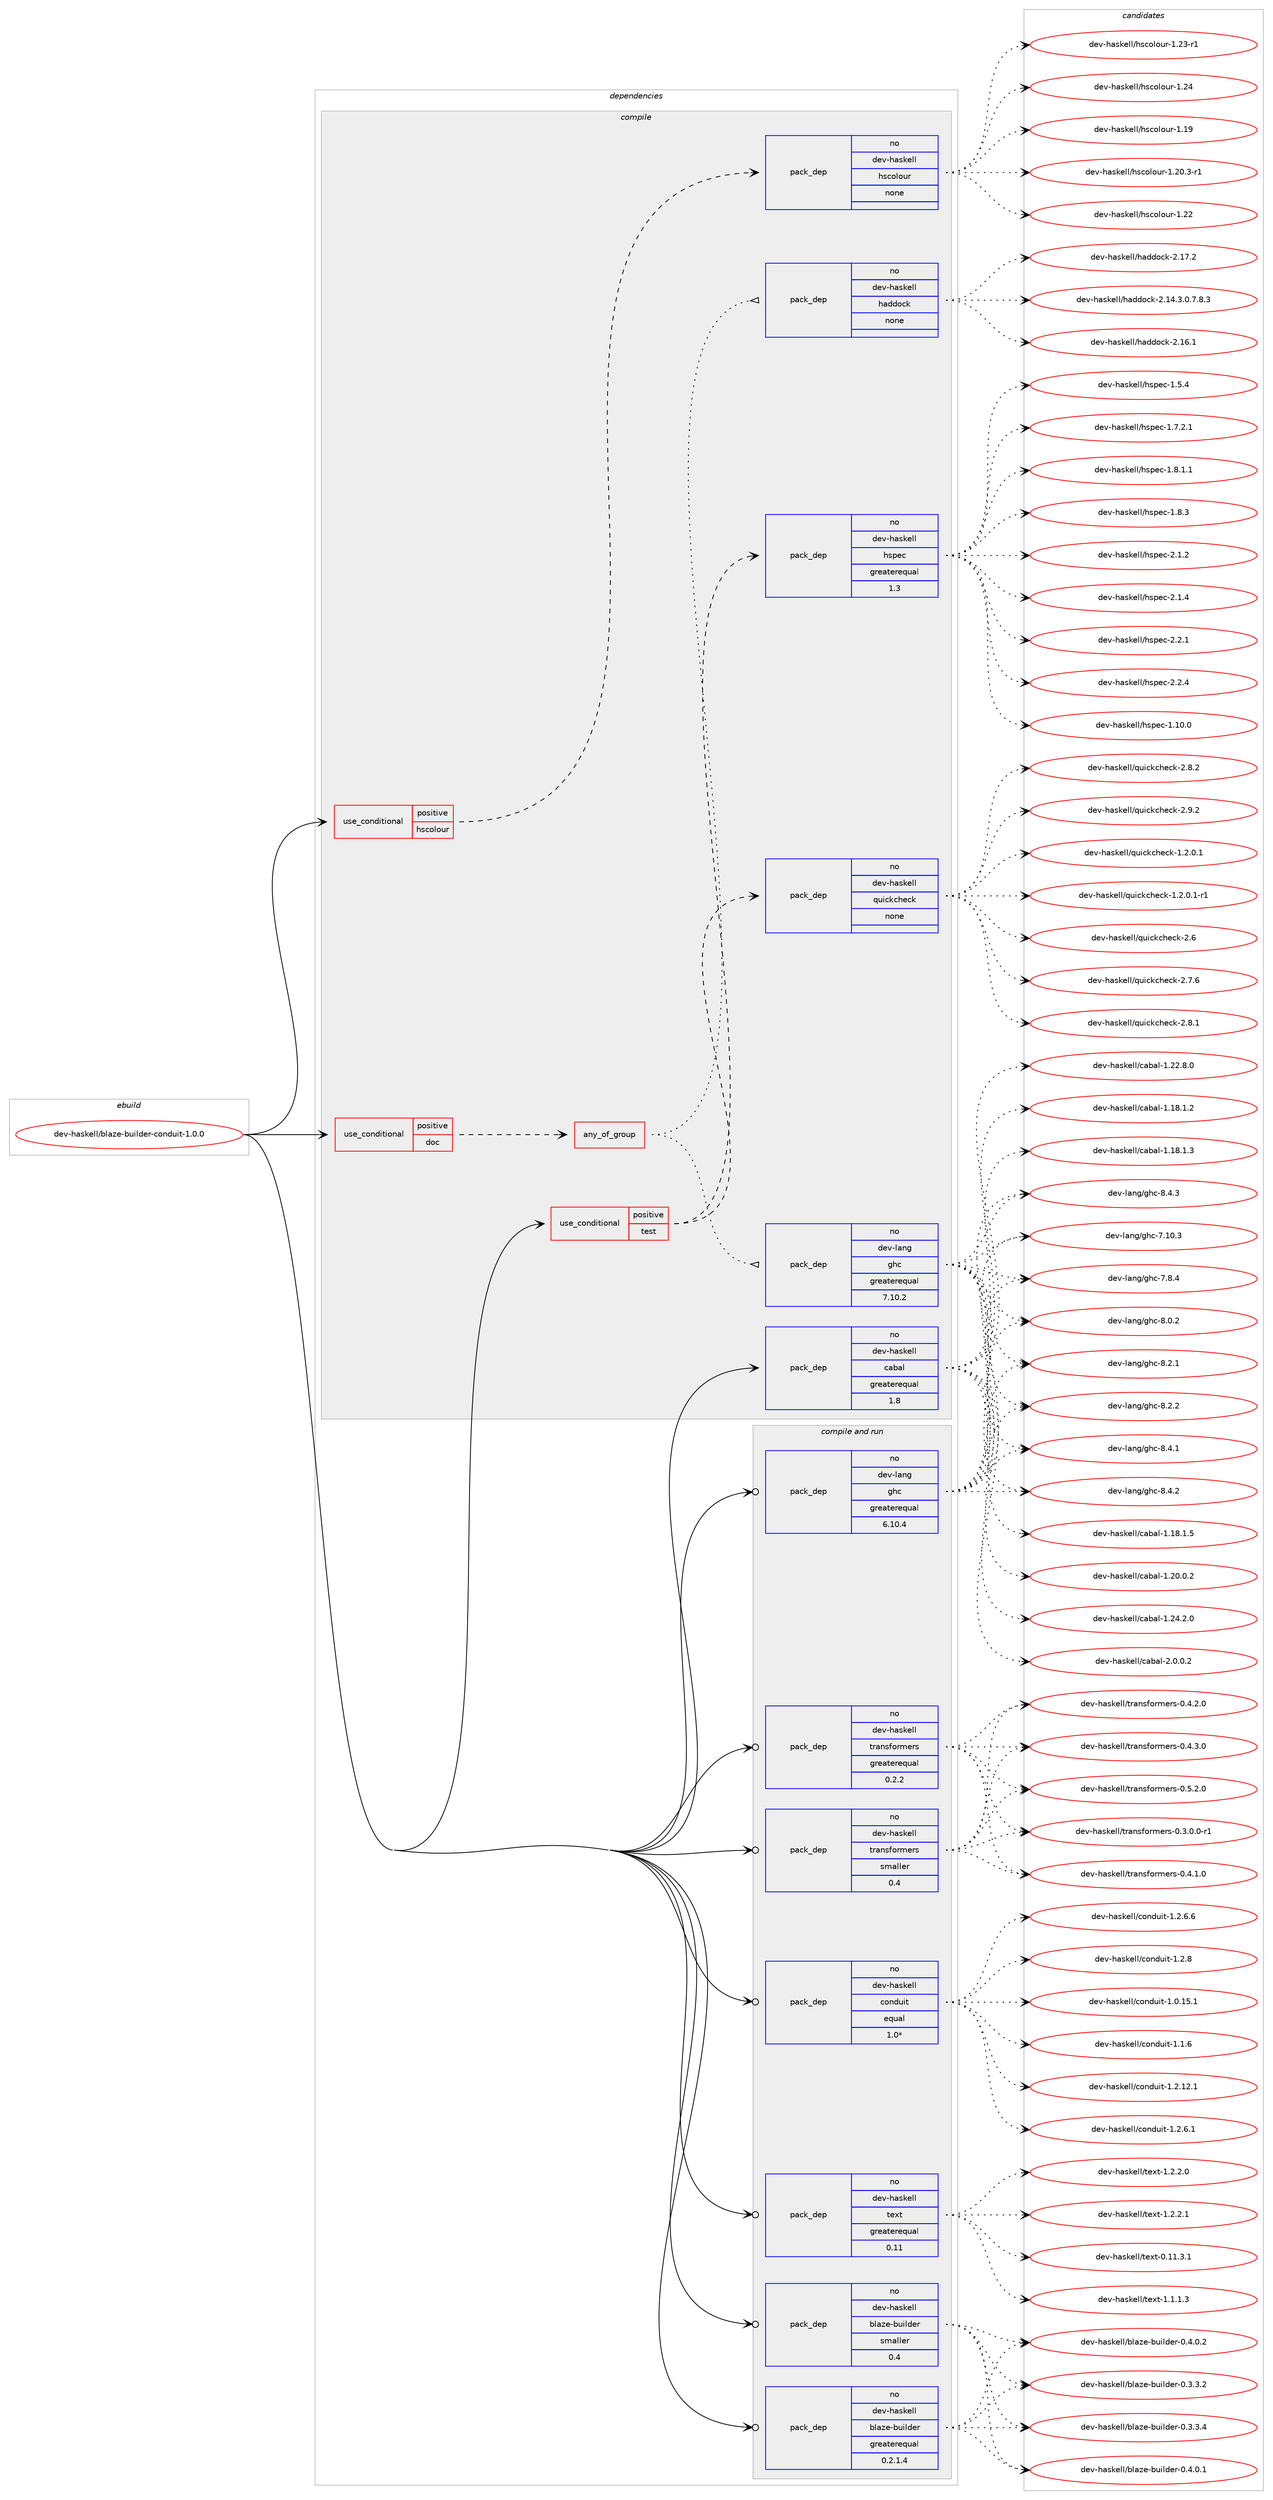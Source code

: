 digraph prolog {

# *************
# Graph options
# *************

newrank=true;
concentrate=true;
compound=true;
graph [rankdir=LR,fontname=Helvetica,fontsize=10,ranksep=1.5];#, ranksep=2.5, nodesep=0.2];
edge  [arrowhead=vee];
node  [fontname=Helvetica,fontsize=10];

# **********
# The ebuild
# **********

subgraph cluster_leftcol {
color=gray;
rank=same;
label=<<i>ebuild</i>>;
id [label="dev-haskell/blaze-builder-conduit-1.0.0", color=red, width=4, href="../dev-haskell/blaze-builder-conduit-1.0.0.svg"];
}

# ****************
# The dependencies
# ****************

subgraph cluster_midcol {
color=gray;
label=<<i>dependencies</i>>;
subgraph cluster_compile {
fillcolor="#eeeeee";
style=filled;
label=<<i>compile</i>>;
subgraph cond358761 {
dependency1327294 [label=<<TABLE BORDER="0" CELLBORDER="1" CELLSPACING="0" CELLPADDING="4"><TR><TD ROWSPAN="3" CELLPADDING="10">use_conditional</TD></TR><TR><TD>positive</TD></TR><TR><TD>doc</TD></TR></TABLE>>, shape=none, color=red];
subgraph any20592 {
dependency1327295 [label=<<TABLE BORDER="0" CELLBORDER="1" CELLSPACING="0" CELLPADDING="4"><TR><TD CELLPADDING="10">any_of_group</TD></TR></TABLE>>, shape=none, color=red];subgraph pack947389 {
dependency1327296 [label=<<TABLE BORDER="0" CELLBORDER="1" CELLSPACING="0" CELLPADDING="4" WIDTH="220"><TR><TD ROWSPAN="6" CELLPADDING="30">pack_dep</TD></TR><TR><TD WIDTH="110">no</TD></TR><TR><TD>dev-haskell</TD></TR><TR><TD>haddock</TD></TR><TR><TD>none</TD></TR><TR><TD></TD></TR></TABLE>>, shape=none, color=blue];
}
dependency1327295:e -> dependency1327296:w [weight=20,style="dotted",arrowhead="oinv"];
subgraph pack947390 {
dependency1327297 [label=<<TABLE BORDER="0" CELLBORDER="1" CELLSPACING="0" CELLPADDING="4" WIDTH="220"><TR><TD ROWSPAN="6" CELLPADDING="30">pack_dep</TD></TR><TR><TD WIDTH="110">no</TD></TR><TR><TD>dev-lang</TD></TR><TR><TD>ghc</TD></TR><TR><TD>greaterequal</TD></TR><TR><TD>7.10.2</TD></TR></TABLE>>, shape=none, color=blue];
}
dependency1327295:e -> dependency1327297:w [weight=20,style="dotted",arrowhead="oinv"];
}
dependency1327294:e -> dependency1327295:w [weight=20,style="dashed",arrowhead="vee"];
}
id:e -> dependency1327294:w [weight=20,style="solid",arrowhead="vee"];
subgraph cond358762 {
dependency1327298 [label=<<TABLE BORDER="0" CELLBORDER="1" CELLSPACING="0" CELLPADDING="4"><TR><TD ROWSPAN="3" CELLPADDING="10">use_conditional</TD></TR><TR><TD>positive</TD></TR><TR><TD>hscolour</TD></TR></TABLE>>, shape=none, color=red];
subgraph pack947391 {
dependency1327299 [label=<<TABLE BORDER="0" CELLBORDER="1" CELLSPACING="0" CELLPADDING="4" WIDTH="220"><TR><TD ROWSPAN="6" CELLPADDING="30">pack_dep</TD></TR><TR><TD WIDTH="110">no</TD></TR><TR><TD>dev-haskell</TD></TR><TR><TD>hscolour</TD></TR><TR><TD>none</TD></TR><TR><TD></TD></TR></TABLE>>, shape=none, color=blue];
}
dependency1327298:e -> dependency1327299:w [weight=20,style="dashed",arrowhead="vee"];
}
id:e -> dependency1327298:w [weight=20,style="solid",arrowhead="vee"];
subgraph cond358763 {
dependency1327300 [label=<<TABLE BORDER="0" CELLBORDER="1" CELLSPACING="0" CELLPADDING="4"><TR><TD ROWSPAN="3" CELLPADDING="10">use_conditional</TD></TR><TR><TD>positive</TD></TR><TR><TD>test</TD></TR></TABLE>>, shape=none, color=red];
subgraph pack947392 {
dependency1327301 [label=<<TABLE BORDER="0" CELLBORDER="1" CELLSPACING="0" CELLPADDING="4" WIDTH="220"><TR><TD ROWSPAN="6" CELLPADDING="30">pack_dep</TD></TR><TR><TD WIDTH="110">no</TD></TR><TR><TD>dev-haskell</TD></TR><TR><TD>hspec</TD></TR><TR><TD>greaterequal</TD></TR><TR><TD>1.3</TD></TR></TABLE>>, shape=none, color=blue];
}
dependency1327300:e -> dependency1327301:w [weight=20,style="dashed",arrowhead="vee"];
subgraph pack947393 {
dependency1327302 [label=<<TABLE BORDER="0" CELLBORDER="1" CELLSPACING="0" CELLPADDING="4" WIDTH="220"><TR><TD ROWSPAN="6" CELLPADDING="30">pack_dep</TD></TR><TR><TD WIDTH="110">no</TD></TR><TR><TD>dev-haskell</TD></TR><TR><TD>quickcheck</TD></TR><TR><TD>none</TD></TR><TR><TD></TD></TR></TABLE>>, shape=none, color=blue];
}
dependency1327300:e -> dependency1327302:w [weight=20,style="dashed",arrowhead="vee"];
}
id:e -> dependency1327300:w [weight=20,style="solid",arrowhead="vee"];
subgraph pack947394 {
dependency1327303 [label=<<TABLE BORDER="0" CELLBORDER="1" CELLSPACING="0" CELLPADDING="4" WIDTH="220"><TR><TD ROWSPAN="6" CELLPADDING="30">pack_dep</TD></TR><TR><TD WIDTH="110">no</TD></TR><TR><TD>dev-haskell</TD></TR><TR><TD>cabal</TD></TR><TR><TD>greaterequal</TD></TR><TR><TD>1.8</TD></TR></TABLE>>, shape=none, color=blue];
}
id:e -> dependency1327303:w [weight=20,style="solid",arrowhead="vee"];
}
subgraph cluster_compileandrun {
fillcolor="#eeeeee";
style=filled;
label=<<i>compile and run</i>>;
subgraph pack947395 {
dependency1327304 [label=<<TABLE BORDER="0" CELLBORDER="1" CELLSPACING="0" CELLPADDING="4" WIDTH="220"><TR><TD ROWSPAN="6" CELLPADDING="30">pack_dep</TD></TR><TR><TD WIDTH="110">no</TD></TR><TR><TD>dev-haskell</TD></TR><TR><TD>blaze-builder</TD></TR><TR><TD>greaterequal</TD></TR><TR><TD>0.2.1.4</TD></TR></TABLE>>, shape=none, color=blue];
}
id:e -> dependency1327304:w [weight=20,style="solid",arrowhead="odotvee"];
subgraph pack947396 {
dependency1327305 [label=<<TABLE BORDER="0" CELLBORDER="1" CELLSPACING="0" CELLPADDING="4" WIDTH="220"><TR><TD ROWSPAN="6" CELLPADDING="30">pack_dep</TD></TR><TR><TD WIDTH="110">no</TD></TR><TR><TD>dev-haskell</TD></TR><TR><TD>blaze-builder</TD></TR><TR><TD>smaller</TD></TR><TR><TD>0.4</TD></TR></TABLE>>, shape=none, color=blue];
}
id:e -> dependency1327305:w [weight=20,style="solid",arrowhead="odotvee"];
subgraph pack947397 {
dependency1327306 [label=<<TABLE BORDER="0" CELLBORDER="1" CELLSPACING="0" CELLPADDING="4" WIDTH="220"><TR><TD ROWSPAN="6" CELLPADDING="30">pack_dep</TD></TR><TR><TD WIDTH="110">no</TD></TR><TR><TD>dev-haskell</TD></TR><TR><TD>conduit</TD></TR><TR><TD>equal</TD></TR><TR><TD>1.0*</TD></TR></TABLE>>, shape=none, color=blue];
}
id:e -> dependency1327306:w [weight=20,style="solid",arrowhead="odotvee"];
subgraph pack947398 {
dependency1327307 [label=<<TABLE BORDER="0" CELLBORDER="1" CELLSPACING="0" CELLPADDING="4" WIDTH="220"><TR><TD ROWSPAN="6" CELLPADDING="30">pack_dep</TD></TR><TR><TD WIDTH="110">no</TD></TR><TR><TD>dev-haskell</TD></TR><TR><TD>text</TD></TR><TR><TD>greaterequal</TD></TR><TR><TD>0.11</TD></TR></TABLE>>, shape=none, color=blue];
}
id:e -> dependency1327307:w [weight=20,style="solid",arrowhead="odotvee"];
subgraph pack947399 {
dependency1327308 [label=<<TABLE BORDER="0" CELLBORDER="1" CELLSPACING="0" CELLPADDING="4" WIDTH="220"><TR><TD ROWSPAN="6" CELLPADDING="30">pack_dep</TD></TR><TR><TD WIDTH="110">no</TD></TR><TR><TD>dev-haskell</TD></TR><TR><TD>transformers</TD></TR><TR><TD>greaterequal</TD></TR><TR><TD>0.2.2</TD></TR></TABLE>>, shape=none, color=blue];
}
id:e -> dependency1327308:w [weight=20,style="solid",arrowhead="odotvee"];
subgraph pack947400 {
dependency1327309 [label=<<TABLE BORDER="0" CELLBORDER="1" CELLSPACING="0" CELLPADDING="4" WIDTH="220"><TR><TD ROWSPAN="6" CELLPADDING="30">pack_dep</TD></TR><TR><TD WIDTH="110">no</TD></TR><TR><TD>dev-haskell</TD></TR><TR><TD>transformers</TD></TR><TR><TD>smaller</TD></TR><TR><TD>0.4</TD></TR></TABLE>>, shape=none, color=blue];
}
id:e -> dependency1327309:w [weight=20,style="solid",arrowhead="odotvee"];
subgraph pack947401 {
dependency1327310 [label=<<TABLE BORDER="0" CELLBORDER="1" CELLSPACING="0" CELLPADDING="4" WIDTH="220"><TR><TD ROWSPAN="6" CELLPADDING="30">pack_dep</TD></TR><TR><TD WIDTH="110">no</TD></TR><TR><TD>dev-lang</TD></TR><TR><TD>ghc</TD></TR><TR><TD>greaterequal</TD></TR><TR><TD>6.10.4</TD></TR></TABLE>>, shape=none, color=blue];
}
id:e -> dependency1327310:w [weight=20,style="solid",arrowhead="odotvee"];
}
subgraph cluster_run {
fillcolor="#eeeeee";
style=filled;
label=<<i>run</i>>;
}
}

# **************
# The candidates
# **************

subgraph cluster_choices {
rank=same;
color=gray;
label=<<i>candidates</i>>;

subgraph choice947389 {
color=black;
nodesep=1;
choice1001011184510497115107101108108471049710010011199107455046495246514648465546564651 [label="dev-haskell/haddock-2.14.3.0.7.8.3", color=red, width=4,href="../dev-haskell/haddock-2.14.3.0.7.8.3.svg"];
choice100101118451049711510710110810847104971001001119910745504649544649 [label="dev-haskell/haddock-2.16.1", color=red, width=4,href="../dev-haskell/haddock-2.16.1.svg"];
choice100101118451049711510710110810847104971001001119910745504649554650 [label="dev-haskell/haddock-2.17.2", color=red, width=4,href="../dev-haskell/haddock-2.17.2.svg"];
dependency1327296:e -> choice1001011184510497115107101108108471049710010011199107455046495246514648465546564651:w [style=dotted,weight="100"];
dependency1327296:e -> choice100101118451049711510710110810847104971001001119910745504649544649:w [style=dotted,weight="100"];
dependency1327296:e -> choice100101118451049711510710110810847104971001001119910745504649554650:w [style=dotted,weight="100"];
}
subgraph choice947390 {
color=black;
nodesep=1;
choice1001011184510897110103471031049945554649484651 [label="dev-lang/ghc-7.10.3", color=red, width=4,href="../dev-lang/ghc-7.10.3.svg"];
choice10010111845108971101034710310499455546564652 [label="dev-lang/ghc-7.8.4", color=red, width=4,href="../dev-lang/ghc-7.8.4.svg"];
choice10010111845108971101034710310499455646484650 [label="dev-lang/ghc-8.0.2", color=red, width=4,href="../dev-lang/ghc-8.0.2.svg"];
choice10010111845108971101034710310499455646504649 [label="dev-lang/ghc-8.2.1", color=red, width=4,href="../dev-lang/ghc-8.2.1.svg"];
choice10010111845108971101034710310499455646504650 [label="dev-lang/ghc-8.2.2", color=red, width=4,href="../dev-lang/ghc-8.2.2.svg"];
choice10010111845108971101034710310499455646524649 [label="dev-lang/ghc-8.4.1", color=red, width=4,href="../dev-lang/ghc-8.4.1.svg"];
choice10010111845108971101034710310499455646524650 [label="dev-lang/ghc-8.4.2", color=red, width=4,href="../dev-lang/ghc-8.4.2.svg"];
choice10010111845108971101034710310499455646524651 [label="dev-lang/ghc-8.4.3", color=red, width=4,href="../dev-lang/ghc-8.4.3.svg"];
dependency1327297:e -> choice1001011184510897110103471031049945554649484651:w [style=dotted,weight="100"];
dependency1327297:e -> choice10010111845108971101034710310499455546564652:w [style=dotted,weight="100"];
dependency1327297:e -> choice10010111845108971101034710310499455646484650:w [style=dotted,weight="100"];
dependency1327297:e -> choice10010111845108971101034710310499455646504649:w [style=dotted,weight="100"];
dependency1327297:e -> choice10010111845108971101034710310499455646504650:w [style=dotted,weight="100"];
dependency1327297:e -> choice10010111845108971101034710310499455646524649:w [style=dotted,weight="100"];
dependency1327297:e -> choice10010111845108971101034710310499455646524650:w [style=dotted,weight="100"];
dependency1327297:e -> choice10010111845108971101034710310499455646524651:w [style=dotted,weight="100"];
}
subgraph choice947391 {
color=black;
nodesep=1;
choice100101118451049711510710110810847104115991111081111171144549464957 [label="dev-haskell/hscolour-1.19", color=red, width=4,href="../dev-haskell/hscolour-1.19.svg"];
choice10010111845104971151071011081084710411599111108111117114454946504846514511449 [label="dev-haskell/hscolour-1.20.3-r1", color=red, width=4,href="../dev-haskell/hscolour-1.20.3-r1.svg"];
choice100101118451049711510710110810847104115991111081111171144549465050 [label="dev-haskell/hscolour-1.22", color=red, width=4,href="../dev-haskell/hscolour-1.22.svg"];
choice1001011184510497115107101108108471041159911110811111711445494650514511449 [label="dev-haskell/hscolour-1.23-r1", color=red, width=4,href="../dev-haskell/hscolour-1.23-r1.svg"];
choice100101118451049711510710110810847104115991111081111171144549465052 [label="dev-haskell/hscolour-1.24", color=red, width=4,href="../dev-haskell/hscolour-1.24.svg"];
dependency1327299:e -> choice100101118451049711510710110810847104115991111081111171144549464957:w [style=dotted,weight="100"];
dependency1327299:e -> choice10010111845104971151071011081084710411599111108111117114454946504846514511449:w [style=dotted,weight="100"];
dependency1327299:e -> choice100101118451049711510710110810847104115991111081111171144549465050:w [style=dotted,weight="100"];
dependency1327299:e -> choice1001011184510497115107101108108471041159911110811111711445494650514511449:w [style=dotted,weight="100"];
dependency1327299:e -> choice100101118451049711510710110810847104115991111081111171144549465052:w [style=dotted,weight="100"];
}
subgraph choice947392 {
color=black;
nodesep=1;
choice1001011184510497115107101108108471041151121019945494649484648 [label="dev-haskell/hspec-1.10.0", color=red, width=4,href="../dev-haskell/hspec-1.10.0.svg"];
choice10010111845104971151071011081084710411511210199454946534652 [label="dev-haskell/hspec-1.5.4", color=red, width=4,href="../dev-haskell/hspec-1.5.4.svg"];
choice100101118451049711510710110810847104115112101994549465546504649 [label="dev-haskell/hspec-1.7.2.1", color=red, width=4,href="../dev-haskell/hspec-1.7.2.1.svg"];
choice100101118451049711510710110810847104115112101994549465646494649 [label="dev-haskell/hspec-1.8.1.1", color=red, width=4,href="../dev-haskell/hspec-1.8.1.1.svg"];
choice10010111845104971151071011081084710411511210199454946564651 [label="dev-haskell/hspec-1.8.3", color=red, width=4,href="../dev-haskell/hspec-1.8.3.svg"];
choice10010111845104971151071011081084710411511210199455046494650 [label="dev-haskell/hspec-2.1.2", color=red, width=4,href="../dev-haskell/hspec-2.1.2.svg"];
choice10010111845104971151071011081084710411511210199455046494652 [label="dev-haskell/hspec-2.1.4", color=red, width=4,href="../dev-haskell/hspec-2.1.4.svg"];
choice10010111845104971151071011081084710411511210199455046504649 [label="dev-haskell/hspec-2.2.1", color=red, width=4,href="../dev-haskell/hspec-2.2.1.svg"];
choice10010111845104971151071011081084710411511210199455046504652 [label="dev-haskell/hspec-2.2.4", color=red, width=4,href="../dev-haskell/hspec-2.2.4.svg"];
dependency1327301:e -> choice1001011184510497115107101108108471041151121019945494649484648:w [style=dotted,weight="100"];
dependency1327301:e -> choice10010111845104971151071011081084710411511210199454946534652:w [style=dotted,weight="100"];
dependency1327301:e -> choice100101118451049711510710110810847104115112101994549465546504649:w [style=dotted,weight="100"];
dependency1327301:e -> choice100101118451049711510710110810847104115112101994549465646494649:w [style=dotted,weight="100"];
dependency1327301:e -> choice10010111845104971151071011081084710411511210199454946564651:w [style=dotted,weight="100"];
dependency1327301:e -> choice10010111845104971151071011081084710411511210199455046494650:w [style=dotted,weight="100"];
dependency1327301:e -> choice10010111845104971151071011081084710411511210199455046494652:w [style=dotted,weight="100"];
dependency1327301:e -> choice10010111845104971151071011081084710411511210199455046504649:w [style=dotted,weight="100"];
dependency1327301:e -> choice10010111845104971151071011081084710411511210199455046504652:w [style=dotted,weight="100"];
}
subgraph choice947393 {
color=black;
nodesep=1;
choice1001011184510497115107101108108471131171059910799104101991074549465046484649 [label="dev-haskell/quickcheck-1.2.0.1", color=red, width=4,href="../dev-haskell/quickcheck-1.2.0.1.svg"];
choice10010111845104971151071011081084711311710599107991041019910745494650464846494511449 [label="dev-haskell/quickcheck-1.2.0.1-r1", color=red, width=4,href="../dev-haskell/quickcheck-1.2.0.1-r1.svg"];
choice10010111845104971151071011081084711311710599107991041019910745504654 [label="dev-haskell/quickcheck-2.6", color=red, width=4,href="../dev-haskell/quickcheck-2.6.svg"];
choice100101118451049711510710110810847113117105991079910410199107455046554654 [label="dev-haskell/quickcheck-2.7.6", color=red, width=4,href="../dev-haskell/quickcheck-2.7.6.svg"];
choice100101118451049711510710110810847113117105991079910410199107455046564649 [label="dev-haskell/quickcheck-2.8.1", color=red, width=4,href="../dev-haskell/quickcheck-2.8.1.svg"];
choice100101118451049711510710110810847113117105991079910410199107455046564650 [label="dev-haskell/quickcheck-2.8.2", color=red, width=4,href="../dev-haskell/quickcheck-2.8.2.svg"];
choice100101118451049711510710110810847113117105991079910410199107455046574650 [label="dev-haskell/quickcheck-2.9.2", color=red, width=4,href="../dev-haskell/quickcheck-2.9.2.svg"];
dependency1327302:e -> choice1001011184510497115107101108108471131171059910799104101991074549465046484649:w [style=dotted,weight="100"];
dependency1327302:e -> choice10010111845104971151071011081084711311710599107991041019910745494650464846494511449:w [style=dotted,weight="100"];
dependency1327302:e -> choice10010111845104971151071011081084711311710599107991041019910745504654:w [style=dotted,weight="100"];
dependency1327302:e -> choice100101118451049711510710110810847113117105991079910410199107455046554654:w [style=dotted,weight="100"];
dependency1327302:e -> choice100101118451049711510710110810847113117105991079910410199107455046564649:w [style=dotted,weight="100"];
dependency1327302:e -> choice100101118451049711510710110810847113117105991079910410199107455046564650:w [style=dotted,weight="100"];
dependency1327302:e -> choice100101118451049711510710110810847113117105991079910410199107455046574650:w [style=dotted,weight="100"];
}
subgraph choice947394 {
color=black;
nodesep=1;
choice10010111845104971151071011081084799979897108454946495646494650 [label="dev-haskell/cabal-1.18.1.2", color=red, width=4,href="../dev-haskell/cabal-1.18.1.2.svg"];
choice10010111845104971151071011081084799979897108454946495646494651 [label="dev-haskell/cabal-1.18.1.3", color=red, width=4,href="../dev-haskell/cabal-1.18.1.3.svg"];
choice10010111845104971151071011081084799979897108454946495646494653 [label="dev-haskell/cabal-1.18.1.5", color=red, width=4,href="../dev-haskell/cabal-1.18.1.5.svg"];
choice10010111845104971151071011081084799979897108454946504846484650 [label="dev-haskell/cabal-1.20.0.2", color=red, width=4,href="../dev-haskell/cabal-1.20.0.2.svg"];
choice10010111845104971151071011081084799979897108454946505046564648 [label="dev-haskell/cabal-1.22.8.0", color=red, width=4,href="../dev-haskell/cabal-1.22.8.0.svg"];
choice10010111845104971151071011081084799979897108454946505246504648 [label="dev-haskell/cabal-1.24.2.0", color=red, width=4,href="../dev-haskell/cabal-1.24.2.0.svg"];
choice100101118451049711510710110810847999798971084550464846484650 [label="dev-haskell/cabal-2.0.0.2", color=red, width=4,href="../dev-haskell/cabal-2.0.0.2.svg"];
dependency1327303:e -> choice10010111845104971151071011081084799979897108454946495646494650:w [style=dotted,weight="100"];
dependency1327303:e -> choice10010111845104971151071011081084799979897108454946495646494651:w [style=dotted,weight="100"];
dependency1327303:e -> choice10010111845104971151071011081084799979897108454946495646494653:w [style=dotted,weight="100"];
dependency1327303:e -> choice10010111845104971151071011081084799979897108454946504846484650:w [style=dotted,weight="100"];
dependency1327303:e -> choice10010111845104971151071011081084799979897108454946505046564648:w [style=dotted,weight="100"];
dependency1327303:e -> choice10010111845104971151071011081084799979897108454946505246504648:w [style=dotted,weight="100"];
dependency1327303:e -> choice100101118451049711510710110810847999798971084550464846484650:w [style=dotted,weight="100"];
}
subgraph choice947395 {
color=black;
nodesep=1;
choice100101118451049711510710110810847981089712210145981171051081001011144548465146514650 [label="dev-haskell/blaze-builder-0.3.3.2", color=red, width=4,href="../dev-haskell/blaze-builder-0.3.3.2.svg"];
choice100101118451049711510710110810847981089712210145981171051081001011144548465146514652 [label="dev-haskell/blaze-builder-0.3.3.4", color=red, width=4,href="../dev-haskell/blaze-builder-0.3.3.4.svg"];
choice100101118451049711510710110810847981089712210145981171051081001011144548465246484649 [label="dev-haskell/blaze-builder-0.4.0.1", color=red, width=4,href="../dev-haskell/blaze-builder-0.4.0.1.svg"];
choice100101118451049711510710110810847981089712210145981171051081001011144548465246484650 [label="dev-haskell/blaze-builder-0.4.0.2", color=red, width=4,href="../dev-haskell/blaze-builder-0.4.0.2.svg"];
dependency1327304:e -> choice100101118451049711510710110810847981089712210145981171051081001011144548465146514650:w [style=dotted,weight="100"];
dependency1327304:e -> choice100101118451049711510710110810847981089712210145981171051081001011144548465146514652:w [style=dotted,weight="100"];
dependency1327304:e -> choice100101118451049711510710110810847981089712210145981171051081001011144548465246484649:w [style=dotted,weight="100"];
dependency1327304:e -> choice100101118451049711510710110810847981089712210145981171051081001011144548465246484650:w [style=dotted,weight="100"];
}
subgraph choice947396 {
color=black;
nodesep=1;
choice100101118451049711510710110810847981089712210145981171051081001011144548465146514650 [label="dev-haskell/blaze-builder-0.3.3.2", color=red, width=4,href="../dev-haskell/blaze-builder-0.3.3.2.svg"];
choice100101118451049711510710110810847981089712210145981171051081001011144548465146514652 [label="dev-haskell/blaze-builder-0.3.3.4", color=red, width=4,href="../dev-haskell/blaze-builder-0.3.3.4.svg"];
choice100101118451049711510710110810847981089712210145981171051081001011144548465246484649 [label="dev-haskell/blaze-builder-0.4.0.1", color=red, width=4,href="../dev-haskell/blaze-builder-0.4.0.1.svg"];
choice100101118451049711510710110810847981089712210145981171051081001011144548465246484650 [label="dev-haskell/blaze-builder-0.4.0.2", color=red, width=4,href="../dev-haskell/blaze-builder-0.4.0.2.svg"];
dependency1327305:e -> choice100101118451049711510710110810847981089712210145981171051081001011144548465146514650:w [style=dotted,weight="100"];
dependency1327305:e -> choice100101118451049711510710110810847981089712210145981171051081001011144548465146514652:w [style=dotted,weight="100"];
dependency1327305:e -> choice100101118451049711510710110810847981089712210145981171051081001011144548465246484649:w [style=dotted,weight="100"];
dependency1327305:e -> choice100101118451049711510710110810847981089712210145981171051081001011144548465246484650:w [style=dotted,weight="100"];
}
subgraph choice947397 {
color=black;
nodesep=1;
choice10010111845104971151071011081084799111110100117105116454946484649534649 [label="dev-haskell/conduit-1.0.15.1", color=red, width=4,href="../dev-haskell/conduit-1.0.15.1.svg"];
choice10010111845104971151071011081084799111110100117105116454946494654 [label="dev-haskell/conduit-1.1.6", color=red, width=4,href="../dev-haskell/conduit-1.1.6.svg"];
choice10010111845104971151071011081084799111110100117105116454946504649504649 [label="dev-haskell/conduit-1.2.12.1", color=red, width=4,href="../dev-haskell/conduit-1.2.12.1.svg"];
choice100101118451049711510710110810847991111101001171051164549465046544649 [label="dev-haskell/conduit-1.2.6.1", color=red, width=4,href="../dev-haskell/conduit-1.2.6.1.svg"];
choice100101118451049711510710110810847991111101001171051164549465046544654 [label="dev-haskell/conduit-1.2.6.6", color=red, width=4,href="../dev-haskell/conduit-1.2.6.6.svg"];
choice10010111845104971151071011081084799111110100117105116454946504656 [label="dev-haskell/conduit-1.2.8", color=red, width=4,href="../dev-haskell/conduit-1.2.8.svg"];
dependency1327306:e -> choice10010111845104971151071011081084799111110100117105116454946484649534649:w [style=dotted,weight="100"];
dependency1327306:e -> choice10010111845104971151071011081084799111110100117105116454946494654:w [style=dotted,weight="100"];
dependency1327306:e -> choice10010111845104971151071011081084799111110100117105116454946504649504649:w [style=dotted,weight="100"];
dependency1327306:e -> choice100101118451049711510710110810847991111101001171051164549465046544649:w [style=dotted,weight="100"];
dependency1327306:e -> choice100101118451049711510710110810847991111101001171051164549465046544654:w [style=dotted,weight="100"];
dependency1327306:e -> choice10010111845104971151071011081084799111110100117105116454946504656:w [style=dotted,weight="100"];
}
subgraph choice947398 {
color=black;
nodesep=1;
choice100101118451049711510710110810847116101120116454846494946514649 [label="dev-haskell/text-0.11.3.1", color=red, width=4,href="../dev-haskell/text-0.11.3.1.svg"];
choice1001011184510497115107101108108471161011201164549464946494651 [label="dev-haskell/text-1.1.1.3", color=red, width=4,href="../dev-haskell/text-1.1.1.3.svg"];
choice1001011184510497115107101108108471161011201164549465046504648 [label="dev-haskell/text-1.2.2.0", color=red, width=4,href="../dev-haskell/text-1.2.2.0.svg"];
choice1001011184510497115107101108108471161011201164549465046504649 [label="dev-haskell/text-1.2.2.1", color=red, width=4,href="../dev-haskell/text-1.2.2.1.svg"];
dependency1327307:e -> choice100101118451049711510710110810847116101120116454846494946514649:w [style=dotted,weight="100"];
dependency1327307:e -> choice1001011184510497115107101108108471161011201164549464946494651:w [style=dotted,weight="100"];
dependency1327307:e -> choice1001011184510497115107101108108471161011201164549465046504648:w [style=dotted,weight="100"];
dependency1327307:e -> choice1001011184510497115107101108108471161011201164549465046504649:w [style=dotted,weight="100"];
}
subgraph choice947399 {
color=black;
nodesep=1;
choice1001011184510497115107101108108471161149711011510211111410910111411545484651464846484511449 [label="dev-haskell/transformers-0.3.0.0-r1", color=red, width=4,href="../dev-haskell/transformers-0.3.0.0-r1.svg"];
choice100101118451049711510710110810847116114971101151021111141091011141154548465246494648 [label="dev-haskell/transformers-0.4.1.0", color=red, width=4,href="../dev-haskell/transformers-0.4.1.0.svg"];
choice100101118451049711510710110810847116114971101151021111141091011141154548465246504648 [label="dev-haskell/transformers-0.4.2.0", color=red, width=4,href="../dev-haskell/transformers-0.4.2.0.svg"];
choice100101118451049711510710110810847116114971101151021111141091011141154548465246514648 [label="dev-haskell/transformers-0.4.3.0", color=red, width=4,href="../dev-haskell/transformers-0.4.3.0.svg"];
choice100101118451049711510710110810847116114971101151021111141091011141154548465346504648 [label="dev-haskell/transformers-0.5.2.0", color=red, width=4,href="../dev-haskell/transformers-0.5.2.0.svg"];
dependency1327308:e -> choice1001011184510497115107101108108471161149711011510211111410910111411545484651464846484511449:w [style=dotted,weight="100"];
dependency1327308:e -> choice100101118451049711510710110810847116114971101151021111141091011141154548465246494648:w [style=dotted,weight="100"];
dependency1327308:e -> choice100101118451049711510710110810847116114971101151021111141091011141154548465246504648:w [style=dotted,weight="100"];
dependency1327308:e -> choice100101118451049711510710110810847116114971101151021111141091011141154548465246514648:w [style=dotted,weight="100"];
dependency1327308:e -> choice100101118451049711510710110810847116114971101151021111141091011141154548465346504648:w [style=dotted,weight="100"];
}
subgraph choice947400 {
color=black;
nodesep=1;
choice1001011184510497115107101108108471161149711011510211111410910111411545484651464846484511449 [label="dev-haskell/transformers-0.3.0.0-r1", color=red, width=4,href="../dev-haskell/transformers-0.3.0.0-r1.svg"];
choice100101118451049711510710110810847116114971101151021111141091011141154548465246494648 [label="dev-haskell/transformers-0.4.1.0", color=red, width=4,href="../dev-haskell/transformers-0.4.1.0.svg"];
choice100101118451049711510710110810847116114971101151021111141091011141154548465246504648 [label="dev-haskell/transformers-0.4.2.0", color=red, width=4,href="../dev-haskell/transformers-0.4.2.0.svg"];
choice100101118451049711510710110810847116114971101151021111141091011141154548465246514648 [label="dev-haskell/transformers-0.4.3.0", color=red, width=4,href="../dev-haskell/transformers-0.4.3.0.svg"];
choice100101118451049711510710110810847116114971101151021111141091011141154548465346504648 [label="dev-haskell/transformers-0.5.2.0", color=red, width=4,href="../dev-haskell/transformers-0.5.2.0.svg"];
dependency1327309:e -> choice1001011184510497115107101108108471161149711011510211111410910111411545484651464846484511449:w [style=dotted,weight="100"];
dependency1327309:e -> choice100101118451049711510710110810847116114971101151021111141091011141154548465246494648:w [style=dotted,weight="100"];
dependency1327309:e -> choice100101118451049711510710110810847116114971101151021111141091011141154548465246504648:w [style=dotted,weight="100"];
dependency1327309:e -> choice100101118451049711510710110810847116114971101151021111141091011141154548465246514648:w [style=dotted,weight="100"];
dependency1327309:e -> choice100101118451049711510710110810847116114971101151021111141091011141154548465346504648:w [style=dotted,weight="100"];
}
subgraph choice947401 {
color=black;
nodesep=1;
choice1001011184510897110103471031049945554649484651 [label="dev-lang/ghc-7.10.3", color=red, width=4,href="../dev-lang/ghc-7.10.3.svg"];
choice10010111845108971101034710310499455546564652 [label="dev-lang/ghc-7.8.4", color=red, width=4,href="../dev-lang/ghc-7.8.4.svg"];
choice10010111845108971101034710310499455646484650 [label="dev-lang/ghc-8.0.2", color=red, width=4,href="../dev-lang/ghc-8.0.2.svg"];
choice10010111845108971101034710310499455646504649 [label="dev-lang/ghc-8.2.1", color=red, width=4,href="../dev-lang/ghc-8.2.1.svg"];
choice10010111845108971101034710310499455646504650 [label="dev-lang/ghc-8.2.2", color=red, width=4,href="../dev-lang/ghc-8.2.2.svg"];
choice10010111845108971101034710310499455646524649 [label="dev-lang/ghc-8.4.1", color=red, width=4,href="../dev-lang/ghc-8.4.1.svg"];
choice10010111845108971101034710310499455646524650 [label="dev-lang/ghc-8.4.2", color=red, width=4,href="../dev-lang/ghc-8.4.2.svg"];
choice10010111845108971101034710310499455646524651 [label="dev-lang/ghc-8.4.3", color=red, width=4,href="../dev-lang/ghc-8.4.3.svg"];
dependency1327310:e -> choice1001011184510897110103471031049945554649484651:w [style=dotted,weight="100"];
dependency1327310:e -> choice10010111845108971101034710310499455546564652:w [style=dotted,weight="100"];
dependency1327310:e -> choice10010111845108971101034710310499455646484650:w [style=dotted,weight="100"];
dependency1327310:e -> choice10010111845108971101034710310499455646504649:w [style=dotted,weight="100"];
dependency1327310:e -> choice10010111845108971101034710310499455646504650:w [style=dotted,weight="100"];
dependency1327310:e -> choice10010111845108971101034710310499455646524649:w [style=dotted,weight="100"];
dependency1327310:e -> choice10010111845108971101034710310499455646524650:w [style=dotted,weight="100"];
dependency1327310:e -> choice10010111845108971101034710310499455646524651:w [style=dotted,weight="100"];
}
}

}
